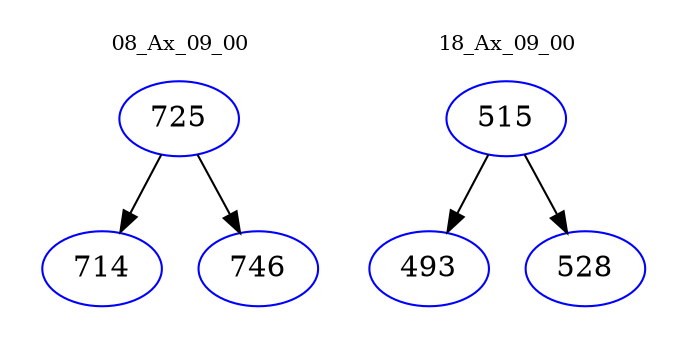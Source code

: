 digraph{
subgraph cluster_0 {
color = white
label = "08_Ax_09_00";
fontsize=10;
T0_725 [label="725", color="blue"]
T0_725 -> T0_714 [color="black"]
T0_714 [label="714", color="blue"]
T0_725 -> T0_746 [color="black"]
T0_746 [label="746", color="blue"]
}
subgraph cluster_1 {
color = white
label = "18_Ax_09_00";
fontsize=10;
T1_515 [label="515", color="blue"]
T1_515 -> T1_493 [color="black"]
T1_493 [label="493", color="blue"]
T1_515 -> T1_528 [color="black"]
T1_528 [label="528", color="blue"]
}
}
